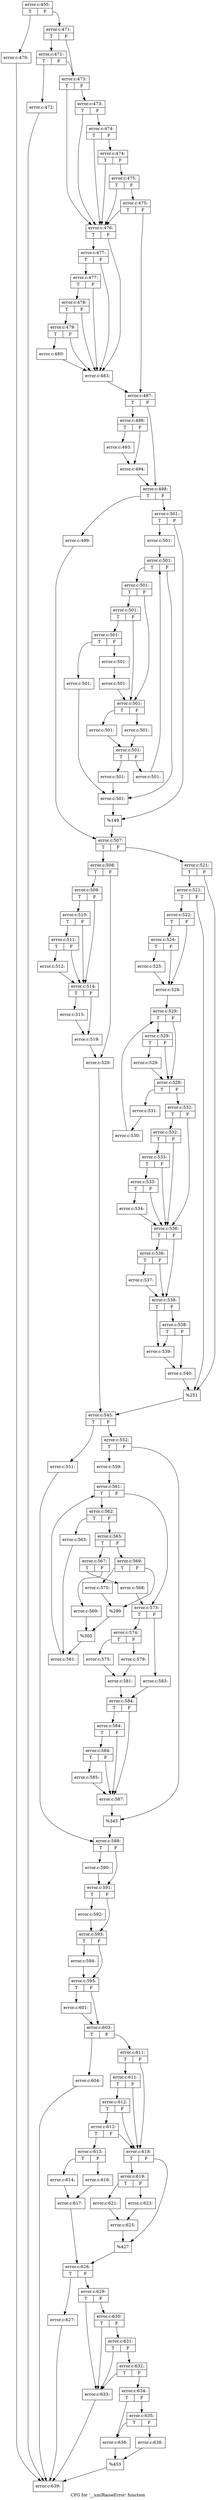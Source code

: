 digraph "CFG for '__xmlRaiseError' function" {
	label="CFG for '__xmlRaiseError' function";

	Node0x454bf90 [shape=record,label="{error.c:455:|{<s0>T|<s1>F}}"];
	Node0x454bf90:s0 -> Node0x458c950;
	Node0x454bf90:s1 -> Node0x458c9a0;
	Node0x458c950 [shape=record,label="{error.c:470:}"];
	Node0x458c950 -> Node0x45cd690;
	Node0x458c9a0 [shape=record,label="{error.c:471:|{<s0>T|<s1>F}}"];
	Node0x458c9a0:s0 -> Node0x459fa90;
	Node0x458c9a0:s1 -> Node0x459fa40;
	Node0x459fa90 [shape=record,label="{error.c:471:|{<s0>T|<s1>F}}"];
	Node0x459fa90:s0 -> Node0x4585e70;
	Node0x459fa90:s1 -> Node0x459fa40;
	Node0x4585e70 [shape=record,label="{error.c:472:}"];
	Node0x4585e70 -> Node0x45cd690;
	Node0x459fa40 [shape=record,label="{error.c:473:|{<s0>T|<s1>F}}"];
	Node0x459fa40:s0 -> Node0x45a0570;
	Node0x459fa40:s1 -> Node0x45a0cc0;
	Node0x45a0cc0 [shape=record,label="{error.c:473:|{<s0>T|<s1>F}}"];
	Node0x45a0cc0:s0 -> Node0x45a0570;
	Node0x45a0cc0:s1 -> Node0x45a0c70;
	Node0x45a0c70 [shape=record,label="{error.c:474:|{<s0>T|<s1>F}}"];
	Node0x45a0c70:s0 -> Node0x45a0570;
	Node0x45a0c70:s1 -> Node0x45a0c20;
	Node0x45a0c20 [shape=record,label="{error.c:474:|{<s0>T|<s1>F}}"];
	Node0x45a0c20:s0 -> Node0x45a0570;
	Node0x45a0c20:s1 -> Node0x45a0bd0;
	Node0x45a0bd0 [shape=record,label="{error.c:475:|{<s0>T|<s1>F}}"];
	Node0x45a0bd0:s0 -> Node0x45a0570;
	Node0x45a0bd0:s1 -> Node0x45a08a0;
	Node0x45a08a0 [shape=record,label="{error.c:475:|{<s0>T|<s1>F}}"];
	Node0x45a08a0:s0 -> Node0x45a0570;
	Node0x45a08a0:s1 -> Node0x4530a00;
	Node0x45a0570 [shape=record,label="{error.c:476:|{<s0>T|<s1>F}}"];
	Node0x45a0570:s0 -> Node0x45a04c0;
	Node0x45a0570:s1 -> Node0x45a00e0;
	Node0x45a04c0 [shape=record,label="{error.c:477:|{<s0>T|<s1>F}}"];
	Node0x45a04c0:s0 -> Node0x45a0440;
	Node0x45a04c0:s1 -> Node0x45a00e0;
	Node0x45a0440 [shape=record,label="{error.c:477:|{<s0>T|<s1>F}}"];
	Node0x45a0440:s0 -> Node0x45a06b0;
	Node0x45a0440:s1 -> Node0x45a00e0;
	Node0x45a06b0 [shape=record,label="{error.c:478:|{<s0>T|<s1>F}}"];
	Node0x45a06b0:s0 -> Node0x45a0660;
	Node0x45a06b0:s1 -> Node0x45a00e0;
	Node0x45a0660 [shape=record,label="{error.c:479:|{<s0>T|<s1>F}}"];
	Node0x45a0660:s0 -> Node0x45790d0;
	Node0x45a0660:s1 -> Node0x45a00e0;
	Node0x45790d0 [shape=record,label="{error.c:480:}"];
	Node0x45790d0 -> Node0x45a00e0;
	Node0x45a00e0 [shape=record,label="{error.c:483:}"];
	Node0x45a00e0 -> Node0x4530a00;
	Node0x4530a00 [shape=record,label="{error.c:487:|{<s0>T|<s1>F}}"];
	Node0x4530a00:s0 -> Node0x451f730;
	Node0x4530a00:s1 -> Node0x45ac130;
	Node0x451f730 [shape=record,label="{error.c:488:|{<s0>T|<s1>F}}"];
	Node0x451f730:s0 -> Node0x45ac670;
	Node0x451f730:s1 -> Node0x45ac6c0;
	Node0x45ac670 [shape=record,label="{error.c:493:}"];
	Node0x45ac670 -> Node0x45ac6c0;
	Node0x45ac6c0 [shape=record,label="{error.c:494:}"];
	Node0x45ac6c0 -> Node0x45ac130;
	Node0x45ac130 [shape=record,label="{error.c:498:|{<s0>T|<s1>F}}"];
	Node0x45ac130:s0 -> Node0x45acd10;
	Node0x45ac130:s1 -> Node0x45acdb0;
	Node0x45acd10 [shape=record,label="{error.c:499:}"];
	Node0x45acd10 -> Node0x45acd60;
	Node0x45acdb0 [shape=record,label="{error.c:501:|{<s0>T|<s1>F}}"];
	Node0x45acdb0:s0 -> Node0x453d9f0;
	Node0x45acdb0:s1 -> Node0x453da40;
	Node0x453d9f0 [shape=record,label="{error.c:501:}"];
	Node0x453d9f0 -> Node0x453dd80;
	Node0x453dd80 [shape=record,label="{error.c:501:|{<s0>T|<s1>F}}"];
	Node0x453dd80:s0 -> Node0x45b06f0;
	Node0x453dd80:s1 -> Node0x453df10;
	Node0x45b06f0 [shape=record,label="{error.c:501:|{<s0>T|<s1>F}}"];
	Node0x45b06f0:s0 -> Node0x45b16b0;
	Node0x45b06f0:s1 -> Node0x45b1700;
	Node0x45b16b0 [shape=record,label="{error.c:501:|{<s0>T|<s1>F}}"];
	Node0x45b16b0:s0 -> Node0x45b13d0;
	Node0x45b16b0:s1 -> Node0x45b1700;
	Node0x45b13d0 [shape=record,label="{error.c:501:|{<s0>T|<s1>F}}"];
	Node0x45b13d0:s0 -> Node0x4452480;
	Node0x45b13d0:s1 -> Node0x45b2030;
	Node0x4452480 [shape=record,label="{error.c:501:}"];
	Node0x4452480 -> Node0x453df10;
	Node0x45b2030 [shape=record,label="{error.c:501:}"];
	Node0x45b2030 -> Node0x45b1fe0;
	Node0x45b1fe0 [shape=record,label="{error.c:501:}"];
	Node0x45b1fe0 -> Node0x45b1700;
	Node0x45b1700 [shape=record,label="{error.c:501:|{<s0>T|<s1>F}}"];
	Node0x45b1700:s0 -> Node0x45b23f0;
	Node0x45b1700:s1 -> Node0x45b2490;
	Node0x45b23f0 [shape=record,label="{error.c:501:}"];
	Node0x45b23f0 -> Node0x45b2440;
	Node0x45b2490 [shape=record,label="{error.c:501:}"];
	Node0x45b2490 -> Node0x45b2440;
	Node0x45b2440 [shape=record,label="{error.c:501:|{<s0>T|<s1>F}}"];
	Node0x45b2440:s0 -> Node0x45b2ab0;
	Node0x45b2440:s1 -> Node0x45b2b00;
	Node0x45b2ab0 [shape=record,label="{error.c:501:}"];
	Node0x45b2ab0 -> Node0x453df10;
	Node0x45b2b00 [shape=record,label="{error.c:501:}"];
	Node0x45b2b00 -> Node0x453dd80;
	Node0x453df10 [shape=record,label="{error.c:501:}"];
	Node0x453df10 -> Node0x453da40;
	Node0x453da40 [shape=record,label="{%149}"];
	Node0x453da40 -> Node0x45acd60;
	Node0x45acd60 [shape=record,label="{error.c:507:|{<s0>T|<s1>F}}"];
	Node0x45acd60:s0 -> Node0x45b1270;
	Node0x45acd60:s1 -> Node0x45b1310;
	Node0x45b1270 [shape=record,label="{error.c:508:|{<s0>T|<s1>F}}"];
	Node0x45b1270:s0 -> Node0x45b4380;
	Node0x45b1270:s1 -> Node0x45b43d0;
	Node0x45b4380 [shape=record,label="{error.c:509:|{<s0>T|<s1>F}}"];
	Node0x45b4380:s0 -> Node0x457fc60;
	Node0x45b4380:s1 -> Node0x457fb90;
	Node0x457fc60 [shape=record,label="{error.c:510:|{<s0>T|<s1>F}}"];
	Node0x457fc60:s0 -> Node0x457fbe0;
	Node0x457fc60:s1 -> Node0x457fb90;
	Node0x457fbe0 [shape=record,label="{error.c:511:|{<s0>T|<s1>F}}"];
	Node0x457fbe0:s0 -> Node0x457fb40;
	Node0x457fbe0:s1 -> Node0x457fb90;
	Node0x457fb40 [shape=record,label="{error.c:512:}"];
	Node0x457fb40 -> Node0x457fb90;
	Node0x457fb90 [shape=record,label="{error.c:514:|{<s0>T|<s1>F}}"];
	Node0x457fb90:s0 -> Node0x45b5f40;
	Node0x457fb90:s1 -> Node0x45b5f90;
	Node0x45b5f40 [shape=record,label="{error.c:515:}"];
	Node0x45b5f40 -> Node0x45b5f90;
	Node0x45b5f90 [shape=record,label="{error.c:519:}"];
	Node0x45b5f90 -> Node0x45b43d0;
	Node0x45b43d0 [shape=record,label="{error.c:520:}"];
	Node0x45b43d0 -> Node0x45b12c0;
	Node0x45b1310 [shape=record,label="{error.c:521:|{<s0>T|<s1>F}}"];
	Node0x45b1310:s0 -> Node0x45b70c0;
	Node0x45b1310:s1 -> Node0x45b7070;
	Node0x45b70c0 [shape=record,label="{error.c:521:|{<s0>T|<s1>F}}"];
	Node0x45b70c0:s0 -> Node0x45b7020;
	Node0x45b70c0:s1 -> Node0x45b7070;
	Node0x45b7020 [shape=record,label="{error.c:522:|{<s0>T|<s1>F}}"];
	Node0x45b7020:s0 -> Node0x45b7a20;
	Node0x45b7020:s1 -> Node0x45b79d0;
	Node0x45b7a20 [shape=record,label="{error.c:524:|{<s0>T|<s1>F}}"];
	Node0x45b7a20:s0 -> Node0x45b7980;
	Node0x45b7a20:s1 -> Node0x45b79d0;
	Node0x45b7980 [shape=record,label="{error.c:525:}"];
	Node0x45b7980 -> Node0x45b79d0;
	Node0x45b79d0 [shape=record,label="{error.c:528:}"];
	Node0x45b79d0 -> Node0x45aa6c0;
	Node0x45aa6c0 [shape=record,label="{error.c:529:|{<s0>T|<s1>F}}"];
	Node0x45aa6c0:s0 -> Node0x45aaaf0;
	Node0x45aa6c0:s1 -> Node0x45aaa50;
	Node0x45aaaf0 [shape=record,label="{error.c:529:|{<s0>T|<s1>F}}"];
	Node0x45aaaf0:s0 -> Node0x45aaaa0;
	Node0x45aaaf0:s1 -> Node0x45aaa50;
	Node0x45aaaa0 [shape=record,label="{error.c:529:}"];
	Node0x45aaaa0 -> Node0x45aaa50;
	Node0x45aaa50 [shape=record,label="{error.c:528:|{<s0>T|<s1>F}}"];
	Node0x45aaa50:s0 -> Node0x45aa9a0;
	Node0x45aaa50:s1 -> Node0x45aa520;
	Node0x45aa9a0 [shape=record,label="{error.c:531:}"];
	Node0x45aa9a0 -> Node0x45aa910;
	Node0x45aa910 [shape=record,label="{error.c:530:}"];
	Node0x45aa910 -> Node0x45aa6c0;
	Node0x45aa520 [shape=record,label="{error.c:532:|{<s0>T|<s1>F}}"];
	Node0x45aa520:s0 -> Node0x45bab20;
	Node0x45aa520:s1 -> Node0x45ba9d0;
	Node0x45bab20 [shape=record,label="{error.c:532:|{<s0>T|<s1>F}}"];
	Node0x45bab20:s0 -> Node0x45baaa0;
	Node0x45bab20:s1 -> Node0x45ba9d0;
	Node0x45baaa0 [shape=record,label="{error.c:533:|{<s0>T|<s1>F}}"];
	Node0x45baaa0:s0 -> Node0x45baa20;
	Node0x45baaa0:s1 -> Node0x45ba9d0;
	Node0x45baa20 [shape=record,label="{error.c:533:|{<s0>T|<s1>F}}"];
	Node0x45baa20:s0 -> Node0x45b9f90;
	Node0x45baa20:s1 -> Node0x45ba9d0;
	Node0x45b9f90 [shape=record,label="{error.c:534:}"];
	Node0x45b9f90 -> Node0x45ba9d0;
	Node0x45ba9d0 [shape=record,label="{error.c:536:|{<s0>T|<s1>F}}"];
	Node0x45ba9d0:s0 -> Node0x45bbbc0;
	Node0x45ba9d0:s1 -> Node0x45bbb70;
	Node0x45bbbc0 [shape=record,label="{error.c:536:|{<s0>T|<s1>F}}"];
	Node0x45bbbc0:s0 -> Node0x45bbb20;
	Node0x45bbbc0:s1 -> Node0x45bbb70;
	Node0x45bbb20 [shape=record,label="{error.c:537:}"];
	Node0x45bbb20 -> Node0x45bbb70;
	Node0x45bbb70 [shape=record,label="{error.c:538:|{<s0>T|<s1>F}}"];
	Node0x45bbb70:s0 -> Node0x45bc610;
	Node0x45bbb70:s1 -> Node0x45bc6b0;
	Node0x45bc6b0 [shape=record,label="{error.c:538:|{<s0>T|<s1>F}}"];
	Node0x45bc6b0:s0 -> Node0x45bc610;
	Node0x45bc6b0:s1 -> Node0x45bc660;
	Node0x45bc610 [shape=record,label="{error.c:539:}"];
	Node0x45bc610 -> Node0x45bc660;
	Node0x45bc660 [shape=record,label="{error.c:540:}"];
	Node0x45bc660 -> Node0x45b7070;
	Node0x45b7070 [shape=record,label="{%251}"];
	Node0x45b7070 -> Node0x45b12c0;
	Node0x45b12c0 [shape=record,label="{error.c:545:|{<s0>T|<s1>F}}"];
	Node0x45b12c0:s0 -> Node0x45bd4e0;
	Node0x45b12c0:s1 -> Node0x45be580;
	Node0x45bd4e0 [shape=record,label="{error.c:551:}"];
	Node0x45bd4e0 -> Node0x45bd810;
	Node0x45be580 [shape=record,label="{error.c:552:|{<s0>T|<s1>F}}"];
	Node0x45be580:s0 -> Node0x45bec50;
	Node0x45be580:s1 -> Node0x45beca0;
	Node0x45bec50 [shape=record,label="{error.c:559:}"];
	Node0x45bec50 -> Node0x45bf6b0;
	Node0x45bf6b0 [shape=record,label="{error.c:561:|{<s0>T|<s1>F}}"];
	Node0x45bf6b0:s0 -> Node0x45bfa60;
	Node0x45bf6b0:s1 -> Node0x45bf890;
	Node0x45bfa60 [shape=record,label="{error.c:562:|{<s0>T|<s1>F}}"];
	Node0x45bfa60:s0 -> Node0x45bfba0;
	Node0x45bfa60:s1 -> Node0x45bfc40;
	Node0x45bfba0 [shape=record,label="{error.c:563:}"];
	Node0x45bfba0 -> Node0x45bfbf0;
	Node0x45bfc40 [shape=record,label="{error.c:565:|{<s0>T|<s1>F}}"];
	Node0x45bfc40:s0 -> Node0x45c0220;
	Node0x45bfc40:s1 -> Node0x45c02c0;
	Node0x45c0220 [shape=record,label="{error.c:567:|{<s0>T|<s1>F}}"];
	Node0x45c0220:s0 -> Node0x45c07f0;
	Node0x45c0220:s1 -> Node0x45c0840;
	Node0x45c07f0 [shape=record,label="{error.c:568:}"];
	Node0x45c07f0 -> Node0x45bf890;
	Node0x45c0840 [shape=record,label="{error.c:569:}"];
	Node0x45c0840 -> Node0x45c0270;
	Node0x45c02c0 [shape=record,label="{error.c:569:|{<s0>T|<s1>F}}"];
	Node0x45c02c0:s0 -> Node0x45c0d80;
	Node0x45c02c0:s1 -> Node0x45c0dd0;
	Node0x45c0d80 [shape=record,label="{error.c:570:}"];
	Node0x45c0d80 -> Node0x45c0dd0;
	Node0x45c0dd0 [shape=record,label="{%299}"];
	Node0x45c0dd0 -> Node0x45c0270;
	Node0x45c0270 [shape=record,label="{%300}"];
	Node0x45c0270 -> Node0x45bfbf0;
	Node0x45bfbf0 [shape=record,label="{error.c:561:}"];
	Node0x45bfbf0 -> Node0x45bf6b0;
	Node0x45bf890 [shape=record,label="{error.c:573:|{<s0>T|<s1>F}}"];
	Node0x45bf890:s0 -> Node0x45c1690;
	Node0x45bf890:s1 -> Node0x45c1730;
	Node0x45c1690 [shape=record,label="{error.c:574:|{<s0>T|<s1>F}}"];
	Node0x45c1690:s0 -> Node0x45c1af0;
	Node0x45c1690:s1 -> Node0x45c1b90;
	Node0x45c1af0 [shape=record,label="{error.c:575:}"];
	Node0x45c1af0 -> Node0x45c1b40;
	Node0x45c1b90 [shape=record,label="{error.c:579:}"];
	Node0x45c1b90 -> Node0x45c1b40;
	Node0x45c1b40 [shape=record,label="{error.c:581:}"];
	Node0x45c1b40 -> Node0x45c16e0;
	Node0x45c1730 [shape=record,label="{error.c:583:}"];
	Node0x45c1730 -> Node0x45c16e0;
	Node0x45c16e0 [shape=record,label="{error.c:584:|{<s0>T|<s1>F}}"];
	Node0x45c16e0:s0 -> Node0x45c3e40;
	Node0x45c16e0:s1 -> Node0x45c3d70;
	Node0x45c3e40 [shape=record,label="{error.c:584:|{<s0>T|<s1>F}}"];
	Node0x45c3e40:s0 -> Node0x45c3dc0;
	Node0x45c3e40:s1 -> Node0x45c3d70;
	Node0x45c3dc0 [shape=record,label="{error.c:584:|{<s0>T|<s1>F}}"];
	Node0x45c3dc0:s0 -> Node0x45c2b40;
	Node0x45c3dc0:s1 -> Node0x45c3d70;
	Node0x45c2b40 [shape=record,label="{error.c:585:}"];
	Node0x45c2b40 -> Node0x45c3d70;
	Node0x45c3d70 [shape=record,label="{error.c:587:}"];
	Node0x45c3d70 -> Node0x45beca0;
	Node0x45beca0 [shape=record,label="{%345}"];
	Node0x45beca0 -> Node0x45bd810;
	Node0x45bd810 [shape=record,label="{error.c:588:|{<s0>T|<s1>F}}"];
	Node0x45bd810:s0 -> Node0x45c52e0;
	Node0x45bd810:s1 -> Node0x45c5330;
	Node0x45c52e0 [shape=record,label="{error.c:590:}"];
	Node0x45c52e0 -> Node0x45c5330;
	Node0x45c5330 [shape=record,label="{error.c:591:|{<s0>T|<s1>F}}"];
	Node0x45c5330:s0 -> Node0x45c5a30;
	Node0x45c5330:s1 -> Node0x45c5a80;
	Node0x45c5a30 [shape=record,label="{error.c:592:}"];
	Node0x45c5a30 -> Node0x45c5a80;
	Node0x45c5a80 [shape=record,label="{error.c:593:|{<s0>T|<s1>F}}"];
	Node0x45c5a80:s0 -> Node0x45c6180;
	Node0x45c5a80:s1 -> Node0x45c61d0;
	Node0x45c6180 [shape=record,label="{error.c:594:}"];
	Node0x45c6180 -> Node0x45c61d0;
	Node0x45c61d0 [shape=record,label="{error.c:595:|{<s0>T|<s1>F}}"];
	Node0x45c61d0:s0 -> Node0x45c73b0;
	Node0x45c61d0:s1 -> Node0x45c7400;
	Node0x45c73b0 [shape=record,label="{error.c:601:}"];
	Node0x45c73b0 -> Node0x45c7400;
	Node0x45c7400 [shape=record,label="{error.c:603:|{<s0>T|<s1>F}}"];
	Node0x45c7400:s0 -> Node0x45c7ec0;
	Node0x45c7400:s1 -> Node0x45c8250;
	Node0x45c7ec0 [shape=record,label="{error.c:604:}"];
	Node0x45c7ec0 -> Node0x45cd690;
	Node0x45c8250 [shape=record,label="{error.c:611:|{<s0>T|<s1>F}}"];
	Node0x45c8250:s0 -> Node0x45c8820;
	Node0x45c8250:s1 -> Node0x45c86d0;
	Node0x45c8820 [shape=record,label="{error.c:611:|{<s0>T|<s1>F}}"];
	Node0x45c8820:s0 -> Node0x45c87a0;
	Node0x45c8820:s1 -> Node0x45c86d0;
	Node0x45c87a0 [shape=record,label="{error.c:612:|{<s0>T|<s1>F}}"];
	Node0x45c87a0:s0 -> Node0x45c8720;
	Node0x45c87a0:s1 -> Node0x45c86d0;
	Node0x45c8720 [shape=record,label="{error.c:612:|{<s0>T|<s1>F}}"];
	Node0x45c8720:s0 -> Node0x45c8630;
	Node0x45c8720:s1 -> Node0x45c86d0;
	Node0x45c8630 [shape=record,label="{error.c:613:|{<s0>T|<s1>F}}"];
	Node0x45c8630:s0 -> Node0x45c9300;
	Node0x45c8630:s1 -> Node0x45c93a0;
	Node0x45c9300 [shape=record,label="{error.c:614:}"];
	Node0x45c9300 -> Node0x45c9350;
	Node0x45c93a0 [shape=record,label="{error.c:616:}"];
	Node0x45c93a0 -> Node0x45c9350;
	Node0x45c9350 [shape=record,label="{error.c:617:}"];
	Node0x45c9350 -> Node0x45c8680;
	Node0x45c86d0 [shape=record,label="{error.c:618:|{<s0>T|<s1>F}}"];
	Node0x45c86d0:s0 -> Node0x45b8bf0;
	Node0x45c86d0:s1 -> Node0x45b8c40;
	Node0x45b8bf0 [shape=record,label="{error.c:619:|{<s0>T|<s1>F}}"];
	Node0x45b8bf0:s0 -> Node0x45b9140;
	Node0x45b8bf0:s1 -> Node0x45b91e0;
	Node0x45b9140 [shape=record,label="{error.c:621:}"];
	Node0x45b9140 -> Node0x45b9190;
	Node0x45b91e0 [shape=record,label="{error.c:623:}"];
	Node0x45b91e0 -> Node0x45b9190;
	Node0x45b9190 [shape=record,label="{error.c:625:}"];
	Node0x45b9190 -> Node0x45b8c40;
	Node0x45b8c40 [shape=record,label="{%427}"];
	Node0x45b8c40 -> Node0x45c8680;
	Node0x45c8680 [shape=record,label="{error.c:626:|{<s0>T|<s1>F}}"];
	Node0x45c8680:s0 -> Node0x45b9cc0;
	Node0x45c8680:s1 -> Node0x45b9d10;
	Node0x45b9cc0 [shape=record,label="{error.c:627:}"];
	Node0x45b9cc0 -> Node0x45cd690;
	Node0x45b9d10 [shape=record,label="{error.c:629:|{<s0>T|<s1>F}}"];
	Node0x45b9d10:s0 -> Node0x45cd640;
	Node0x45b9d10:s1 -> Node0x45cd830;
	Node0x45cd830 [shape=record,label="{error.c:630:|{<s0>T|<s1>F}}"];
	Node0x45cd830:s0 -> Node0x45cd640;
	Node0x45cd830:s1 -> Node0x45cd7b0;
	Node0x45cd7b0 [shape=record,label="{error.c:631:|{<s0>T|<s1>F}}"];
	Node0x45cd7b0:s0 -> Node0x45cd640;
	Node0x45cd7b0:s1 -> Node0x45cd730;
	Node0x45cd730 [shape=record,label="{error.c:632:|{<s0>T|<s1>F}}"];
	Node0x45cd730:s0 -> Node0x45cd640;
	Node0x45cd730:s1 -> Node0x45cd6e0;
	Node0x45cd640 [shape=record,label="{error.c:633:}"];
	Node0x45cd640 -> Node0x45cd690;
	Node0x45cd6e0 [shape=record,label="{error.c:634:|{<s0>T|<s1>F}}"];
	Node0x45cd6e0:s0 -> Node0x45cf210;
	Node0x45cd6e0:s1 -> Node0x45cf300;
	Node0x45cf300 [shape=record,label="{error.c:635:|{<s0>T|<s1>F}}"];
	Node0x45cf300:s0 -> Node0x45cf210;
	Node0x45cf300:s1 -> Node0x45cf2b0;
	Node0x45cf210 [shape=record,label="{error.c:636:}"];
	Node0x45cf210 -> Node0x45cf260;
	Node0x45cf2b0 [shape=record,label="{error.c:638:}"];
	Node0x45cf2b0 -> Node0x45cf260;
	Node0x45cf260 [shape=record,label="{%453}"];
	Node0x45cf260 -> Node0x45cd690;
	Node0x45cd690 [shape=record,label="{error.c:639:}"];
}

